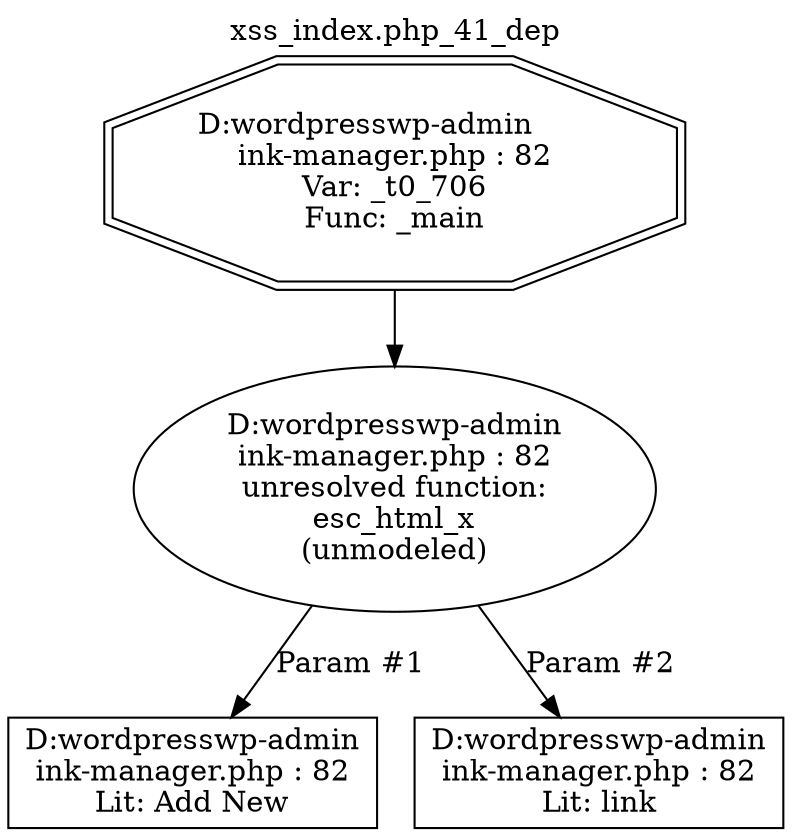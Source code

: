 digraph cfg {
  label="xss_index.php_41_dep";
  labelloc=t;
  n1 [shape=doubleoctagon, label="D:\wordpress\wp-admin\link-manager.php : 82\nVar: _t0_706\nFunc: _main\n"];
  n2 [shape=ellipse, label="D:\wordpress\wp-admin\link-manager.php : 82\nunresolved function:\nesc_html_x\n(unmodeled)\n"];
  n3 [shape=box, label="D:\wordpress\wp-admin\link-manager.php : 82\nLit: Add New\n"];
  n4 [shape=box, label="D:\wordpress\wp-admin\link-manager.php : 82\nLit: link\n"];
  n1 -> n2;
  n2 -> n3[label="Param #1"];
  n2 -> n4[label="Param #2"];
}
